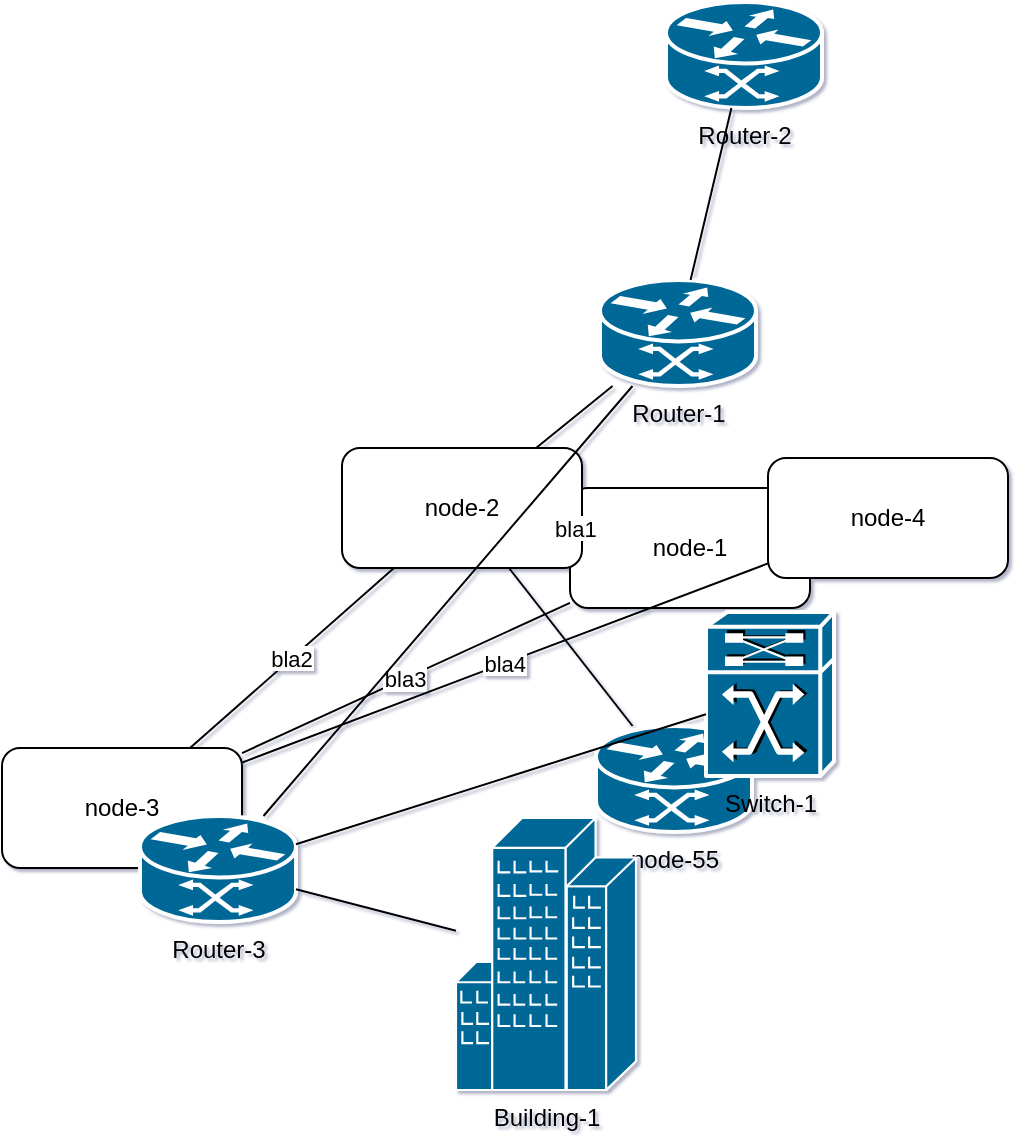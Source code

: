 <mxfile compressed="false" type="device" version="13.2.2">
  <diagram id="Page-1" name="Page-1">
    <mxGraphModel arrows="1" connect="1" dx="852" dy="494" fold="1" grid="1" gridSize="10" guides="1" math="0" page="0" pageHeight="1169" pageScale="1" pageWidth="827" shadow="1" tooltips="1">
      <root>
        <mxCell id="0" />
        <mxCell id="1" parent="0" />
        <object id="node-1" label="node-1">
          <mxCell parent="1" style="rounded=1;whiteSpace=wrap;html=1;" vertex="1">
            <mxGeometry as="geometry" height="60" width="120" x="568" y="320" />
          </mxCell>
        </object>
        <object id="node-2" label="node-2">
          <mxCell parent="1" style="rounded=1;whiteSpace=wrap;html=1;" vertex="1">
            <mxGeometry as="geometry" height="60" width="120" x="454" y="300" />
          </mxCell>
        </object>
        <object id="node-3" label="node-3">
          <mxCell parent="1" style="rounded=1;whiteSpace=wrap;html=1;" vertex="1">
            <mxGeometry as="geometry" height="60" width="120" x="284" y="450" />
          </mxCell>
        </object>
        <object a="b" c="d" id="node-4" label="node-4" link="http://google.com">
          <mxCell parent="1" style="rounded=1;whiteSpace=wrap;html=1;" vertex="1">
            <mxGeometry as="geometry" height="60" width="120" x="667" y="305" />
          </mxCell>
        </object>
        <object id="98b6238be5acd1302f49c499f9173e32" label="bla1">
          <mxCell edge="1" parent="1" source="node-1" style="endArrow=none;" target="node-2">
            <mxGeometry as="geometry" relative="1" />
          </mxCell>
        </object>
        <object id="c0b00b2fdeaaa6f41cab0ef2448ffcef" label="bla2">
          <mxCell edge="1" parent="1" source="node-2" style="endArrow=none;" target="node-3">
            <mxGeometry as="geometry" relative="1" />
          </mxCell>
        </object>
        <object id="c8fe43e5ad1ce2c05bfc0b371d1fb987" label="bla3">
          <mxCell edge="1" parent="1" source="node-3" style="endArrow=none;" target="node-1">
            <mxGeometry as="geometry" relative="1" />
          </mxCell>
        </object>
        <object id="3972a5fc4a57b84e0376216959d97b1c" label="bla4">
          <mxCell edge="1" parent="1" source="node-4" style="endArrow=none;" target="node-3">
            <mxGeometry as="geometry" relative="1" />
          </mxCell>
        </object>
        <object id="node-55" label="node-55">
          <mxCell parent="1" style="shape=mxgraph.cisco.routers.atm_router;html=1;pointerEvents=1;dashed=0;fillColor=#036897;strokeColor=#ffffff;strokeWidth=2;verticalLabelPosition=bottom;verticalAlign=top;align=center;outlineConnect=0;" vertex="1">
            <mxGeometry as="geometry" height="53" width="78" x="581" y="439" />
          </mxCell>
        </object>
        <object id="80ae0df67df27c592ace3f870f67e3d6" label="">
          <mxCell edge="1" parent="1" source="node-55" style="endArrow=none;" target="node-2">
            <mxGeometry as="geometry" relative="1" />
          </mxCell>
        </object>
      <object id="Router-1" label="Router-1">
      <mxCell parent="1" style="shape=mxgraph.cisco.routers.atm_router;html=1;pointerEvents=1;dashed=0;fillColor=#036897;strokeColor=#ffffff;strokeWidth=2;verticalLabelPosition=bottom;verticalAlign=top;align=center;outlineConnect=0;" vertex="1">
          <mxGeometry as="geometry" height="53" width="78" x="583" y="216" />
      </mxCell>
    </object><object id="Router-2" label="Router-2">
      <mxCell parent="1" style="shape=mxgraph.cisco.routers.atm_router;html=1;pointerEvents=1;dashed=0;fillColor=#036897;strokeColor=#ffffff;strokeWidth=2;verticalLabelPosition=bottom;verticalAlign=top;align=center;outlineConnect=0;" vertex="1">
          <mxGeometry as="geometry" height="53" width="78" x="616" y="77" />
      </mxCell>
    </object><object id="Router-3" label="Router-3">
      <mxCell parent="1" style="shape=mxgraph.cisco.routers.atm_router;html=1;pointerEvents=1;dashed=0;fillColor=#036897;strokeColor=#ffffff;strokeWidth=2;verticalLabelPosition=bottom;verticalAlign=top;align=center;outlineConnect=0;" vertex="1">
          <mxGeometry as="geometry" height="53" width="78" x="353" y="484" />
      </mxCell>
    </object><object id="Switch-1" label="Switch-1">
      <mxCell parent="1" style="shape=mxgraph.cisco.routers.atm_tag_switch_router;html=1;pointerEvents=1;dashed=0;fillColor=#036897;strokeColor=#ffffff;strokeWidth=2;verticalLabelPosition=bottom;verticalAlign=top;align=center;outlineConnect=0;" vertex="1">
          <mxGeometry as="geometry" height="82" width="64" x="636" y="382" />
      </mxCell>
    </object><object id="Building-1" label="Building-1">
      <mxCell parent="1" style="shape=mxgraph.cisco.buildings.generic_building;html=1;pointerEvents=1;dashed=0;fillColor=#036897;strokeColor=#ffffff;strokeWidth=2;verticalLabelPosition=bottom;verticalAlign=top;align=center;outlineConnect=0;" vertex="1">
          <mxGeometry as="geometry" height="136" width="90" x="511" y="485" />
      </mxCell>
    </object><object id="49e98963004852a212ec42995c9ca622" label="">
      <mxCell edge="1" parent="1" source="Router-1" style="endArrow=none;" target="Router-2">
          <mxGeometry as="geometry" relative="1" />
      </mxCell>
    </object><object id="d242cc9b2d272142e0961e59d340f46c" label="">
      <mxCell edge="1" parent="1" source="Router-1" style="endArrow=none;" target="Router-3">
          <mxGeometry as="geometry" relative="1" />
      </mxCell>
    </object><object id="a372e67a60ae1ab4d7c2c8d4c8ff84ec" label="">
      <mxCell edge="1" parent="1" source="Router-1" style="endArrow=none;" target="node-2">
          <mxGeometry as="geometry" relative="1" />
      </mxCell>
    </object><object id="bf65e5ec0978b5ad3700225c5005a944" label="">
      <mxCell edge="1" parent="1" source="Switch-1" style="endArrow=none;" target="Router-3">
          <mxGeometry as="geometry" relative="1" />
      </mxCell>
    </object><object id="cf501f48889c91932d62f6b798ef03b6" label="">
      <mxCell edge="1" parent="1" source="Building-1" style="endArrow=none;" target="Router-3">
          <mxGeometry as="geometry" relative="1" />
      </mxCell>
    </object></root>
    </mxGraphModel>
  </diagram>
</mxfile>